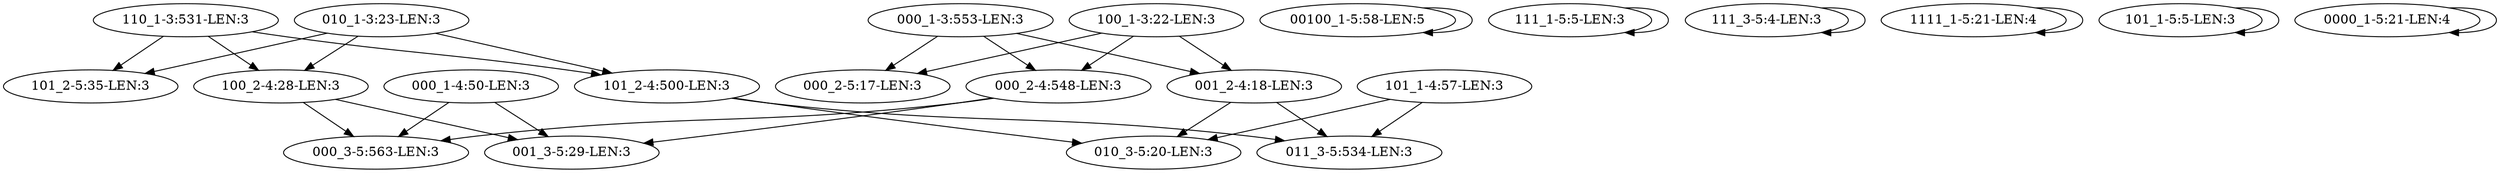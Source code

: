 digraph G {
    "000_2-4:548-LEN:3" -> "000_3-5:563-LEN:3";
    "000_2-4:548-LEN:3" -> "001_3-5:29-LEN:3";
    "00100_1-5:58-LEN:5" -> "00100_1-5:58-LEN:5";
    "111_1-5:5-LEN:3" -> "111_1-5:5-LEN:3";
    "110_1-3:531-LEN:3" -> "101_2-5:35-LEN:3";
    "110_1-3:531-LEN:3" -> "100_2-4:28-LEN:3";
    "110_1-3:531-LEN:3" -> "101_2-4:500-LEN:3";
    "000_1-3:553-LEN:3" -> "000_2-4:548-LEN:3";
    "000_1-3:553-LEN:3" -> "001_2-4:18-LEN:3";
    "000_1-3:553-LEN:3" -> "000_2-5:17-LEN:3";
    "101_1-4:57-LEN:3" -> "010_3-5:20-LEN:3";
    "101_1-4:57-LEN:3" -> "011_3-5:534-LEN:3";
    "001_2-4:18-LEN:3" -> "010_3-5:20-LEN:3";
    "001_2-4:18-LEN:3" -> "011_3-5:534-LEN:3";
    "100_2-4:28-LEN:3" -> "000_3-5:563-LEN:3";
    "100_2-4:28-LEN:3" -> "001_3-5:29-LEN:3";
    "000_1-4:50-LEN:3" -> "000_3-5:563-LEN:3";
    "000_1-4:50-LEN:3" -> "001_3-5:29-LEN:3";
    "111_3-5:4-LEN:3" -> "111_3-5:4-LEN:3";
    "1111_1-5:21-LEN:4" -> "1111_1-5:21-LEN:4";
    "101_2-4:500-LEN:3" -> "010_3-5:20-LEN:3";
    "101_2-4:500-LEN:3" -> "011_3-5:534-LEN:3";
    "101_1-5:5-LEN:3" -> "101_1-5:5-LEN:3";
    "100_1-3:22-LEN:3" -> "000_2-4:548-LEN:3";
    "100_1-3:22-LEN:3" -> "001_2-4:18-LEN:3";
    "100_1-3:22-LEN:3" -> "000_2-5:17-LEN:3";
    "010_1-3:23-LEN:3" -> "101_2-5:35-LEN:3";
    "010_1-3:23-LEN:3" -> "100_2-4:28-LEN:3";
    "010_1-3:23-LEN:3" -> "101_2-4:500-LEN:3";
    "0000_1-5:21-LEN:4" -> "0000_1-5:21-LEN:4";
}
